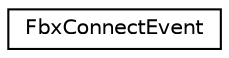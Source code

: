 digraph "クラス階層図"
{
  edge [fontname="Helvetica",fontsize="10",labelfontname="Helvetica",labelfontsize="10"];
  node [fontname="Helvetica",fontsize="10",shape=record];
  rankdir="LR";
  Node0 [label="FbxConnectEvent",height=0.2,width=0.4,color="black", fillcolor="white", style="filled",URL="$class_fbx_connect_event.html"];
}
